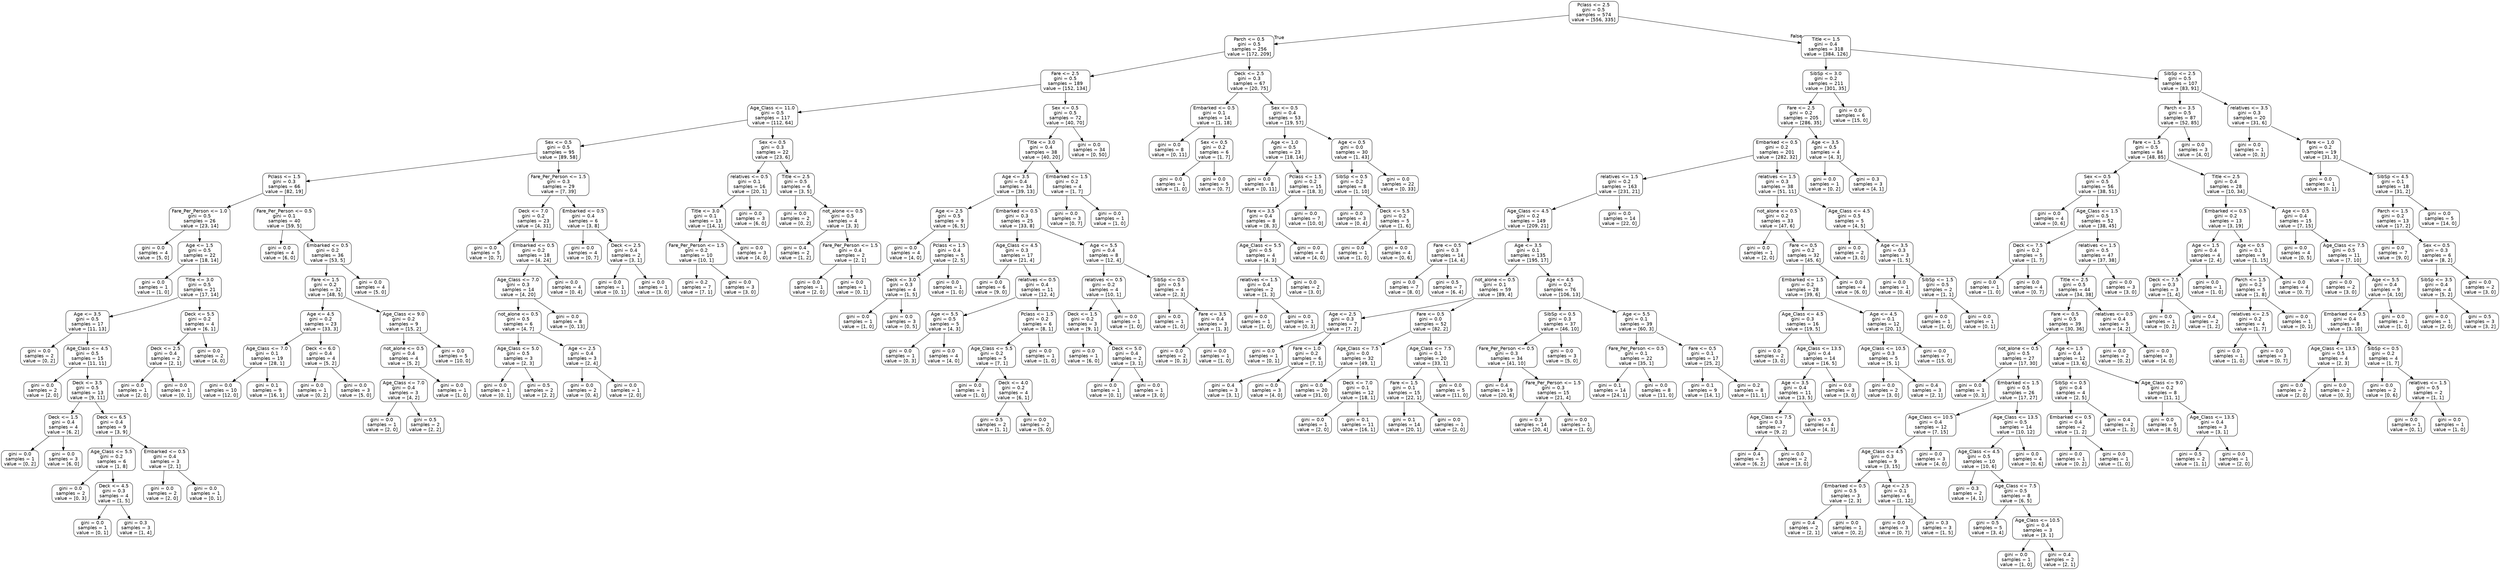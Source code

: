 digraph Tree {
node [shape=box, style="rounded", color="black", fontname=helvetica] ;
edge [fontname=helvetica] ;
0 [label="Pclass <= 2.5\ngini = 0.5\nsamples = 574\nvalue = [556, 335]"] ;
1 [label="Parch <= 0.5\ngini = 0.5\nsamples = 256\nvalue = [172, 209]"] ;
0 -> 1 [labeldistance=2.5, labelangle=45, headlabel="True"] ;
2 [label="Fare <= 2.5\ngini = 0.5\nsamples = 189\nvalue = [152, 134]"] ;
1 -> 2 ;
3 [label="Age_Class <= 11.0\ngini = 0.5\nsamples = 117\nvalue = [112, 64]"] ;
2 -> 3 ;
4 [label="Sex <= 0.5\ngini = 0.5\nsamples = 95\nvalue = [89, 58]"] ;
3 -> 4 ;
5 [label="Pclass <= 1.5\ngini = 0.3\nsamples = 66\nvalue = [82, 19]"] ;
4 -> 5 ;
6 [label="Fare_Per_Person <= 1.0\ngini = 0.5\nsamples = 26\nvalue = [23, 14]"] ;
5 -> 6 ;
7 [label="gini = 0.0\nsamples = 4\nvalue = [5, 0]"] ;
6 -> 7 ;
8 [label="Age <= 1.5\ngini = 0.5\nsamples = 22\nvalue = [18, 14]"] ;
6 -> 8 ;
9 [label="gini = 0.0\nsamples = 1\nvalue = [1, 0]"] ;
8 -> 9 ;
10 [label="Title <= 3.0\ngini = 0.5\nsamples = 21\nvalue = [17, 14]"] ;
8 -> 10 ;
11 [label="Age <= 3.5\ngini = 0.5\nsamples = 17\nvalue = [11, 13]"] ;
10 -> 11 ;
12 [label="gini = 0.0\nsamples = 2\nvalue = [0, 2]"] ;
11 -> 12 ;
13 [label="Age_Class <= 4.5\ngini = 0.5\nsamples = 15\nvalue = [11, 11]"] ;
11 -> 13 ;
14 [label="gini = 0.0\nsamples = 2\nvalue = [2, 0]"] ;
13 -> 14 ;
15 [label="Deck <= 3.5\ngini = 0.5\nsamples = 13\nvalue = [9, 11]"] ;
13 -> 15 ;
16 [label="Deck <= 1.5\ngini = 0.4\nsamples = 4\nvalue = [6, 2]"] ;
15 -> 16 ;
17 [label="gini = 0.0\nsamples = 1\nvalue = [0, 2]"] ;
16 -> 17 ;
18 [label="gini = 0.0\nsamples = 3\nvalue = [6, 0]"] ;
16 -> 18 ;
19 [label="Deck <= 6.5\ngini = 0.4\nsamples = 9\nvalue = [3, 9]"] ;
15 -> 19 ;
20 [label="Age_Class <= 5.5\ngini = 0.2\nsamples = 6\nvalue = [1, 8]"] ;
19 -> 20 ;
21 [label="gini = 0.0\nsamples = 2\nvalue = [0, 3]"] ;
20 -> 21 ;
22 [label="Deck <= 4.5\ngini = 0.3\nsamples = 4\nvalue = [1, 5]"] ;
20 -> 22 ;
23 [label="gini = 0.0\nsamples = 1\nvalue = [0, 1]"] ;
22 -> 23 ;
24 [label="gini = 0.3\nsamples = 3\nvalue = [1, 4]"] ;
22 -> 24 ;
25 [label="Embarked <= 0.5\ngini = 0.4\nsamples = 3\nvalue = [2, 1]"] ;
19 -> 25 ;
26 [label="gini = 0.0\nsamples = 2\nvalue = [2, 0]"] ;
25 -> 26 ;
27 [label="gini = 0.0\nsamples = 1\nvalue = [0, 1]"] ;
25 -> 27 ;
28 [label="Deck <= 5.5\ngini = 0.2\nsamples = 4\nvalue = [6, 1]"] ;
10 -> 28 ;
29 [label="Deck <= 2.5\ngini = 0.4\nsamples = 2\nvalue = [2, 1]"] ;
28 -> 29 ;
30 [label="gini = 0.0\nsamples = 1\nvalue = [2, 0]"] ;
29 -> 30 ;
31 [label="gini = 0.0\nsamples = 1\nvalue = [0, 1]"] ;
29 -> 31 ;
32 [label="gini = 0.0\nsamples = 2\nvalue = [4, 0]"] ;
28 -> 32 ;
33 [label="Fare_Per_Person <= 0.5\ngini = 0.1\nsamples = 40\nvalue = [59, 5]"] ;
5 -> 33 ;
34 [label="gini = 0.0\nsamples = 4\nvalue = [6, 0]"] ;
33 -> 34 ;
35 [label="Embarked <= 0.5\ngini = 0.2\nsamples = 36\nvalue = [53, 5]"] ;
33 -> 35 ;
36 [label="Fare <= 1.5\ngini = 0.2\nsamples = 32\nvalue = [48, 5]"] ;
35 -> 36 ;
37 [label="Age <= 4.5\ngini = 0.2\nsamples = 23\nvalue = [33, 3]"] ;
36 -> 37 ;
38 [label="Age_Class <= 7.0\ngini = 0.1\nsamples = 19\nvalue = [28, 1]"] ;
37 -> 38 ;
39 [label="gini = 0.0\nsamples = 10\nvalue = [12, 0]"] ;
38 -> 39 ;
40 [label="gini = 0.1\nsamples = 9\nvalue = [16, 1]"] ;
38 -> 40 ;
41 [label="Deck <= 6.0\ngini = 0.4\nsamples = 4\nvalue = [5, 2]"] ;
37 -> 41 ;
42 [label="gini = 0.0\nsamples = 1\nvalue = [0, 2]"] ;
41 -> 42 ;
43 [label="gini = 0.0\nsamples = 3\nvalue = [5, 0]"] ;
41 -> 43 ;
44 [label="Age_Class <= 9.0\ngini = 0.2\nsamples = 9\nvalue = [15, 2]"] ;
36 -> 44 ;
45 [label="not_alone <= 0.5\ngini = 0.4\nsamples = 4\nvalue = [5, 2]"] ;
44 -> 45 ;
46 [label="Age_Class <= 7.0\ngini = 0.4\nsamples = 3\nvalue = [4, 2]"] ;
45 -> 46 ;
47 [label="gini = 0.0\nsamples = 1\nvalue = [2, 0]"] ;
46 -> 47 ;
48 [label="gini = 0.5\nsamples = 2\nvalue = [2, 2]"] ;
46 -> 48 ;
49 [label="gini = 0.0\nsamples = 1\nvalue = [1, 0]"] ;
45 -> 49 ;
50 [label="gini = 0.0\nsamples = 5\nvalue = [10, 0]"] ;
44 -> 50 ;
51 [label="gini = 0.0\nsamples = 4\nvalue = [5, 0]"] ;
35 -> 51 ;
52 [label="Fare_Per_Person <= 1.5\ngini = 0.3\nsamples = 29\nvalue = [7, 39]"] ;
4 -> 52 ;
53 [label="Deck <= 7.0\ngini = 0.2\nsamples = 23\nvalue = [4, 31]"] ;
52 -> 53 ;
54 [label="gini = 0.0\nsamples = 5\nvalue = [0, 7]"] ;
53 -> 54 ;
55 [label="Embarked <= 0.5\ngini = 0.2\nsamples = 18\nvalue = [4, 24]"] ;
53 -> 55 ;
56 [label="Age_Class <= 7.0\ngini = 0.3\nsamples = 14\nvalue = [4, 20]"] ;
55 -> 56 ;
57 [label="not_alone <= 0.5\ngini = 0.5\nsamples = 6\nvalue = [4, 7]"] ;
56 -> 57 ;
58 [label="Age_Class <= 5.0\ngini = 0.5\nsamples = 3\nvalue = [2, 3]"] ;
57 -> 58 ;
59 [label="gini = 0.0\nsamples = 1\nvalue = [0, 1]"] ;
58 -> 59 ;
60 [label="gini = 0.5\nsamples = 2\nvalue = [2, 2]"] ;
58 -> 60 ;
61 [label="Age <= 2.5\ngini = 0.4\nsamples = 3\nvalue = [2, 4]"] ;
57 -> 61 ;
62 [label="gini = 0.0\nsamples = 2\nvalue = [0, 4]"] ;
61 -> 62 ;
63 [label="gini = 0.0\nsamples = 1\nvalue = [2, 0]"] ;
61 -> 63 ;
64 [label="gini = 0.0\nsamples = 8\nvalue = [0, 13]"] ;
56 -> 64 ;
65 [label="gini = 0.0\nsamples = 4\nvalue = [0, 4]"] ;
55 -> 65 ;
66 [label="Embarked <= 0.5\ngini = 0.4\nsamples = 6\nvalue = [3, 8]"] ;
52 -> 66 ;
67 [label="gini = 0.0\nsamples = 4\nvalue = [0, 7]"] ;
66 -> 67 ;
68 [label="Deck <= 2.5\ngini = 0.4\nsamples = 2\nvalue = [3, 1]"] ;
66 -> 68 ;
69 [label="gini = 0.0\nsamples = 1\nvalue = [0, 1]"] ;
68 -> 69 ;
70 [label="gini = 0.0\nsamples = 1\nvalue = [3, 0]"] ;
68 -> 70 ;
71 [label="Sex <= 0.5\ngini = 0.3\nsamples = 22\nvalue = [23, 6]"] ;
3 -> 71 ;
72 [label="relatives <= 0.5\ngini = 0.1\nsamples = 16\nvalue = [20, 1]"] ;
71 -> 72 ;
73 [label="Title <= 3.0\ngini = 0.1\nsamples = 13\nvalue = [14, 1]"] ;
72 -> 73 ;
74 [label="Fare_Per_Person <= 1.5\ngini = 0.2\nsamples = 10\nvalue = [10, 1]"] ;
73 -> 74 ;
75 [label="gini = 0.2\nsamples = 7\nvalue = [7, 1]"] ;
74 -> 75 ;
76 [label="gini = 0.0\nsamples = 3\nvalue = [3, 0]"] ;
74 -> 76 ;
77 [label="gini = 0.0\nsamples = 3\nvalue = [4, 0]"] ;
73 -> 77 ;
78 [label="gini = 0.0\nsamples = 3\nvalue = [6, 0]"] ;
72 -> 78 ;
79 [label="Title <= 2.5\ngini = 0.5\nsamples = 6\nvalue = [3, 5]"] ;
71 -> 79 ;
80 [label="gini = 0.0\nsamples = 2\nvalue = [0, 2]"] ;
79 -> 80 ;
81 [label="not_alone <= 0.5\ngini = 0.5\nsamples = 4\nvalue = [3, 3]"] ;
79 -> 81 ;
82 [label="gini = 0.4\nsamples = 2\nvalue = [1, 2]"] ;
81 -> 82 ;
83 [label="Fare_Per_Person <= 1.5\ngini = 0.4\nsamples = 2\nvalue = [2, 1]"] ;
81 -> 83 ;
84 [label="gini = 0.0\nsamples = 1\nvalue = [2, 0]"] ;
83 -> 84 ;
85 [label="gini = 0.0\nsamples = 1\nvalue = [0, 1]"] ;
83 -> 85 ;
86 [label="Sex <= 0.5\ngini = 0.5\nsamples = 72\nvalue = [40, 70]"] ;
2 -> 86 ;
87 [label="Title <= 3.0\ngini = 0.4\nsamples = 38\nvalue = [40, 20]"] ;
86 -> 87 ;
88 [label="Age <= 3.5\ngini = 0.4\nsamples = 34\nvalue = [39, 13]"] ;
87 -> 88 ;
89 [label="Age <= 2.5\ngini = 0.5\nsamples = 9\nvalue = [6, 5]"] ;
88 -> 89 ;
90 [label="gini = 0.0\nsamples = 4\nvalue = [4, 0]"] ;
89 -> 90 ;
91 [label="Pclass <= 1.5\ngini = 0.4\nsamples = 5\nvalue = [2, 5]"] ;
89 -> 91 ;
92 [label="Deck <= 3.0\ngini = 0.3\nsamples = 4\nvalue = [1, 5]"] ;
91 -> 92 ;
93 [label="gini = 0.0\nsamples = 1\nvalue = [1, 0]"] ;
92 -> 93 ;
94 [label="gini = 0.0\nsamples = 3\nvalue = [0, 5]"] ;
92 -> 94 ;
95 [label="gini = 0.0\nsamples = 1\nvalue = [1, 0]"] ;
91 -> 95 ;
96 [label="Embarked <= 0.5\ngini = 0.3\nsamples = 25\nvalue = [33, 8]"] ;
88 -> 96 ;
97 [label="Age_Class <= 4.5\ngini = 0.3\nsamples = 17\nvalue = [21, 4]"] ;
96 -> 97 ;
98 [label="gini = 0.0\nsamples = 6\nvalue = [9, 0]"] ;
97 -> 98 ;
99 [label="relatives <= 0.5\ngini = 0.4\nsamples = 11\nvalue = [12, 4]"] ;
97 -> 99 ;
100 [label="Age <= 5.5\ngini = 0.5\nsamples = 5\nvalue = [4, 3]"] ;
99 -> 100 ;
101 [label="gini = 0.0\nsamples = 1\nvalue = [0, 3]"] ;
100 -> 101 ;
102 [label="gini = 0.0\nsamples = 4\nvalue = [4, 0]"] ;
100 -> 102 ;
103 [label="Pclass <= 1.5\ngini = 0.2\nsamples = 6\nvalue = [8, 1]"] ;
99 -> 103 ;
104 [label="Age_Class <= 5.5\ngini = 0.2\nsamples = 5\nvalue = [7, 1]"] ;
103 -> 104 ;
105 [label="gini = 0.0\nsamples = 1\nvalue = [1, 0]"] ;
104 -> 105 ;
106 [label="Deck <= 4.0\ngini = 0.2\nsamples = 4\nvalue = [6, 1]"] ;
104 -> 106 ;
107 [label="gini = 0.5\nsamples = 2\nvalue = [1, 1]"] ;
106 -> 107 ;
108 [label="gini = 0.0\nsamples = 2\nvalue = [5, 0]"] ;
106 -> 108 ;
109 [label="gini = 0.0\nsamples = 1\nvalue = [1, 0]"] ;
103 -> 109 ;
110 [label="Age <= 5.5\ngini = 0.4\nsamples = 8\nvalue = [12, 4]"] ;
96 -> 110 ;
111 [label="relatives <= 0.5\ngini = 0.2\nsamples = 4\nvalue = [10, 1]"] ;
110 -> 111 ;
112 [label="Deck <= 1.5\ngini = 0.2\nsamples = 3\nvalue = [9, 1]"] ;
111 -> 112 ;
113 [label="gini = 0.0\nsamples = 1\nvalue = [6, 0]"] ;
112 -> 113 ;
114 [label="Deck <= 5.0\ngini = 0.4\nsamples = 2\nvalue = [3, 1]"] ;
112 -> 114 ;
115 [label="gini = 0.0\nsamples = 1\nvalue = [0, 1]"] ;
114 -> 115 ;
116 [label="gini = 0.0\nsamples = 1\nvalue = [3, 0]"] ;
114 -> 116 ;
117 [label="gini = 0.0\nsamples = 1\nvalue = [1, 0]"] ;
111 -> 117 ;
118 [label="SibSp <= 0.5\ngini = 0.5\nsamples = 4\nvalue = [2, 3]"] ;
110 -> 118 ;
119 [label="gini = 0.0\nsamples = 1\nvalue = [1, 0]"] ;
118 -> 119 ;
120 [label="Fare <= 3.5\ngini = 0.4\nsamples = 3\nvalue = [1, 3]"] ;
118 -> 120 ;
121 [label="gini = 0.0\nsamples = 2\nvalue = [0, 3]"] ;
120 -> 121 ;
122 [label="gini = 0.0\nsamples = 1\nvalue = [1, 0]"] ;
120 -> 122 ;
123 [label="Embarked <= 1.5\ngini = 0.2\nsamples = 4\nvalue = [1, 7]"] ;
87 -> 123 ;
124 [label="gini = 0.0\nsamples = 3\nvalue = [0, 7]"] ;
123 -> 124 ;
125 [label="gini = 0.0\nsamples = 1\nvalue = [1, 0]"] ;
123 -> 125 ;
126 [label="gini = 0.0\nsamples = 34\nvalue = [0, 50]"] ;
86 -> 126 ;
127 [label="Deck <= 2.5\ngini = 0.3\nsamples = 67\nvalue = [20, 75]"] ;
1 -> 127 ;
128 [label="Embarked <= 0.5\ngini = 0.1\nsamples = 14\nvalue = [1, 18]"] ;
127 -> 128 ;
129 [label="gini = 0.0\nsamples = 8\nvalue = [0, 11]"] ;
128 -> 129 ;
130 [label="Sex <= 0.5\ngini = 0.2\nsamples = 6\nvalue = [1, 7]"] ;
128 -> 130 ;
131 [label="gini = 0.0\nsamples = 1\nvalue = [1, 0]"] ;
130 -> 131 ;
132 [label="gini = 0.0\nsamples = 5\nvalue = [0, 7]"] ;
130 -> 132 ;
133 [label="Sex <= 0.5\ngini = 0.4\nsamples = 53\nvalue = [19, 57]"] ;
127 -> 133 ;
134 [label="Age <= 1.0\ngini = 0.5\nsamples = 23\nvalue = [18, 14]"] ;
133 -> 134 ;
135 [label="gini = 0.0\nsamples = 8\nvalue = [0, 11]"] ;
134 -> 135 ;
136 [label="Pclass <= 1.5\ngini = 0.2\nsamples = 15\nvalue = [18, 3]"] ;
134 -> 136 ;
137 [label="Fare <= 3.5\ngini = 0.4\nsamples = 8\nvalue = [8, 3]"] ;
136 -> 137 ;
138 [label="Age_Class <= 5.5\ngini = 0.5\nsamples = 4\nvalue = [4, 3]"] ;
137 -> 138 ;
139 [label="relatives <= 1.5\ngini = 0.4\nsamples = 2\nvalue = [1, 3]"] ;
138 -> 139 ;
140 [label="gini = 0.0\nsamples = 1\nvalue = [1, 0]"] ;
139 -> 140 ;
141 [label="gini = 0.0\nsamples = 1\nvalue = [0, 3]"] ;
139 -> 141 ;
142 [label="gini = 0.0\nsamples = 2\nvalue = [3, 0]"] ;
138 -> 142 ;
143 [label="gini = 0.0\nsamples = 4\nvalue = [4, 0]"] ;
137 -> 143 ;
144 [label="gini = 0.0\nsamples = 7\nvalue = [10, 0]"] ;
136 -> 144 ;
145 [label="Age <= 0.5\ngini = 0.0\nsamples = 30\nvalue = [1, 43]"] ;
133 -> 145 ;
146 [label="SibSp <= 0.5\ngini = 0.2\nsamples = 8\nvalue = [1, 10]"] ;
145 -> 146 ;
147 [label="gini = 0.0\nsamples = 3\nvalue = [0, 4]"] ;
146 -> 147 ;
148 [label="Deck <= 5.5\ngini = 0.2\nsamples = 5\nvalue = [1, 6]"] ;
146 -> 148 ;
149 [label="gini = 0.0\nsamples = 1\nvalue = [1, 0]"] ;
148 -> 149 ;
150 [label="gini = 0.0\nsamples = 4\nvalue = [0, 6]"] ;
148 -> 150 ;
151 [label="gini = 0.0\nsamples = 22\nvalue = [0, 33]"] ;
145 -> 151 ;
152 [label="Title <= 1.5\ngini = 0.4\nsamples = 318\nvalue = [384, 126]"] ;
0 -> 152 [labeldistance=2.5, labelangle=-45, headlabel="False"] ;
153 [label="SibSp <= 3.0\ngini = 0.2\nsamples = 211\nvalue = [301, 35]"] ;
152 -> 153 ;
154 [label="Fare <= 2.5\ngini = 0.2\nsamples = 205\nvalue = [286, 35]"] ;
153 -> 154 ;
155 [label="Embarked <= 0.5\ngini = 0.2\nsamples = 201\nvalue = [282, 32]"] ;
154 -> 155 ;
156 [label="relatives <= 1.5\ngini = 0.2\nsamples = 163\nvalue = [231, 21]"] ;
155 -> 156 ;
157 [label="Age_Class <= 4.5\ngini = 0.2\nsamples = 149\nvalue = [209, 21]"] ;
156 -> 157 ;
158 [label="Fare <= 0.5\ngini = 0.3\nsamples = 14\nvalue = [14, 4]"] ;
157 -> 158 ;
159 [label="gini = 0.0\nsamples = 7\nvalue = [8, 0]"] ;
158 -> 159 ;
160 [label="gini = 0.5\nsamples = 7\nvalue = [6, 4]"] ;
158 -> 160 ;
161 [label="Age <= 3.5\ngini = 0.1\nsamples = 135\nvalue = [195, 17]"] ;
157 -> 161 ;
162 [label="not_alone <= 0.5\ngini = 0.1\nsamples = 59\nvalue = [89, 4]"] ;
161 -> 162 ;
163 [label="Age <= 2.5\ngini = 0.3\nsamples = 7\nvalue = [7, 2]"] ;
162 -> 163 ;
164 [label="gini = 0.0\nsamples = 1\nvalue = [0, 1]"] ;
163 -> 164 ;
165 [label="Fare <= 1.0\ngini = 0.2\nsamples = 6\nvalue = [7, 1]"] ;
163 -> 165 ;
166 [label="gini = 0.4\nsamples = 3\nvalue = [3, 1]"] ;
165 -> 166 ;
167 [label="gini = 0.0\nsamples = 3\nvalue = [4, 0]"] ;
165 -> 167 ;
168 [label="Fare <= 0.5\ngini = 0.0\nsamples = 52\nvalue = [82, 2]"] ;
162 -> 168 ;
169 [label="Age_Class <= 7.5\ngini = 0.0\nsamples = 32\nvalue = [49, 1]"] ;
168 -> 169 ;
170 [label="gini = 0.0\nsamples = 20\nvalue = [31, 0]"] ;
169 -> 170 ;
171 [label="Deck <= 7.0\ngini = 0.1\nsamples = 12\nvalue = [18, 1]"] ;
169 -> 171 ;
172 [label="gini = 0.0\nsamples = 1\nvalue = [2, 0]"] ;
171 -> 172 ;
173 [label="gini = 0.1\nsamples = 11\nvalue = [16, 1]"] ;
171 -> 173 ;
174 [label="Age_Class <= 7.5\ngini = 0.1\nsamples = 20\nvalue = [33, 1]"] ;
168 -> 174 ;
175 [label="Fare <= 1.5\ngini = 0.1\nsamples = 15\nvalue = [22, 1]"] ;
174 -> 175 ;
176 [label="gini = 0.1\nsamples = 14\nvalue = [20, 1]"] ;
175 -> 176 ;
177 [label="gini = 0.0\nsamples = 1\nvalue = [2, 0]"] ;
175 -> 177 ;
178 [label="gini = 0.0\nsamples = 5\nvalue = [11, 0]"] ;
174 -> 178 ;
179 [label="Age <= 4.5\ngini = 0.2\nsamples = 76\nvalue = [106, 13]"] ;
161 -> 179 ;
180 [label="SibSp <= 0.5\ngini = 0.3\nsamples = 37\nvalue = [46, 10]"] ;
179 -> 180 ;
181 [label="Fare_Per_Person <= 0.5\ngini = 0.3\nsamples = 34\nvalue = [41, 10]"] ;
180 -> 181 ;
182 [label="gini = 0.4\nsamples = 19\nvalue = [20, 6]"] ;
181 -> 182 ;
183 [label="Fare_Per_Person <= 1.5\ngini = 0.3\nsamples = 15\nvalue = [21, 4]"] ;
181 -> 183 ;
184 [label="gini = 0.3\nsamples = 14\nvalue = [20, 4]"] ;
183 -> 184 ;
185 [label="gini = 0.0\nsamples = 1\nvalue = [1, 0]"] ;
183 -> 185 ;
186 [label="gini = 0.0\nsamples = 3\nvalue = [5, 0]"] ;
180 -> 186 ;
187 [label="Age <= 5.5\ngini = 0.1\nsamples = 39\nvalue = [60, 3]"] ;
179 -> 187 ;
188 [label="Fare_Per_Person <= 0.5\ngini = 0.1\nsamples = 22\nvalue = [35, 1]"] ;
187 -> 188 ;
189 [label="gini = 0.1\nsamples = 14\nvalue = [24, 1]"] ;
188 -> 189 ;
190 [label="gini = 0.0\nsamples = 8\nvalue = [11, 0]"] ;
188 -> 190 ;
191 [label="Fare <= 0.5\ngini = 0.1\nsamples = 17\nvalue = [25, 2]"] ;
187 -> 191 ;
192 [label="gini = 0.1\nsamples = 9\nvalue = [14, 1]"] ;
191 -> 192 ;
193 [label="gini = 0.2\nsamples = 8\nvalue = [11, 1]"] ;
191 -> 193 ;
194 [label="gini = 0.0\nsamples = 14\nvalue = [22, 0]"] ;
156 -> 194 ;
195 [label="relatives <= 1.5\ngini = 0.3\nsamples = 38\nvalue = [51, 11]"] ;
155 -> 195 ;
196 [label="not_alone <= 0.5\ngini = 0.2\nsamples = 33\nvalue = [47, 6]"] ;
195 -> 196 ;
197 [label="gini = 0.0\nsamples = 1\nvalue = [2, 0]"] ;
196 -> 197 ;
198 [label="Fare <= 0.5\ngini = 0.2\nsamples = 32\nvalue = [45, 6]"] ;
196 -> 198 ;
199 [label="Embarked <= 1.5\ngini = 0.2\nsamples = 28\nvalue = [39, 6]"] ;
198 -> 199 ;
200 [label="Age_Class <= 4.5\ngini = 0.3\nsamples = 16\nvalue = [19, 5]"] ;
199 -> 200 ;
201 [label="gini = 0.0\nsamples = 2\nvalue = [3, 0]"] ;
200 -> 201 ;
202 [label="Age_Class <= 13.5\ngini = 0.4\nsamples = 14\nvalue = [16, 5]"] ;
200 -> 202 ;
203 [label="Age <= 3.5\ngini = 0.4\nsamples = 11\nvalue = [13, 5]"] ;
202 -> 203 ;
204 [label="Age_Class <= 7.5\ngini = 0.3\nsamples = 7\nvalue = [9, 2]"] ;
203 -> 204 ;
205 [label="gini = 0.4\nsamples = 5\nvalue = [6, 2]"] ;
204 -> 205 ;
206 [label="gini = 0.0\nsamples = 2\nvalue = [3, 0]"] ;
204 -> 206 ;
207 [label="gini = 0.5\nsamples = 4\nvalue = [4, 3]"] ;
203 -> 207 ;
208 [label="gini = 0.0\nsamples = 3\nvalue = [3, 0]"] ;
202 -> 208 ;
209 [label="Age <= 4.5\ngini = 0.1\nsamples = 12\nvalue = [20, 1]"] ;
199 -> 209 ;
210 [label="Age_Class <= 10.5\ngini = 0.3\nsamples = 5\nvalue = [5, 1]"] ;
209 -> 210 ;
211 [label="gini = 0.0\nsamples = 2\nvalue = [3, 0]"] ;
210 -> 211 ;
212 [label="gini = 0.4\nsamples = 3\nvalue = [2, 1]"] ;
210 -> 212 ;
213 [label="gini = 0.0\nsamples = 7\nvalue = [15, 0]"] ;
209 -> 213 ;
214 [label="gini = 0.0\nsamples = 4\nvalue = [6, 0]"] ;
198 -> 214 ;
215 [label="Age_Class <= 4.5\ngini = 0.5\nsamples = 5\nvalue = [4, 5]"] ;
195 -> 215 ;
216 [label="gini = 0.0\nsamples = 2\nvalue = [3, 0]"] ;
215 -> 216 ;
217 [label="Age <= 3.5\ngini = 0.3\nsamples = 3\nvalue = [1, 5]"] ;
215 -> 217 ;
218 [label="gini = 0.0\nsamples = 1\nvalue = [0, 4]"] ;
217 -> 218 ;
219 [label="SibSp <= 1.5\ngini = 0.5\nsamples = 2\nvalue = [1, 1]"] ;
217 -> 219 ;
220 [label="gini = 0.0\nsamples = 1\nvalue = [1, 0]"] ;
219 -> 220 ;
221 [label="gini = 0.0\nsamples = 1\nvalue = [0, 1]"] ;
219 -> 221 ;
222 [label="Age <= 3.5\ngini = 0.5\nsamples = 4\nvalue = [4, 3]"] ;
154 -> 222 ;
223 [label="gini = 0.0\nsamples = 1\nvalue = [0, 2]"] ;
222 -> 223 ;
224 [label="gini = 0.3\nsamples = 3\nvalue = [4, 1]"] ;
222 -> 224 ;
225 [label="gini = 0.0\nsamples = 6\nvalue = [15, 0]"] ;
153 -> 225 ;
226 [label="SibSp <= 2.5\ngini = 0.5\nsamples = 107\nvalue = [83, 91]"] ;
152 -> 226 ;
227 [label="Parch <= 3.5\ngini = 0.5\nsamples = 87\nvalue = [52, 85]"] ;
226 -> 227 ;
228 [label="Fare <= 1.5\ngini = 0.5\nsamples = 84\nvalue = [48, 85]"] ;
227 -> 228 ;
229 [label="Sex <= 0.5\ngini = 0.5\nsamples = 56\nvalue = [38, 51]"] ;
228 -> 229 ;
230 [label="gini = 0.0\nsamples = 4\nvalue = [0, 6]"] ;
229 -> 230 ;
231 [label="Age_Class <= 1.5\ngini = 0.5\nsamples = 52\nvalue = [38, 45]"] ;
229 -> 231 ;
232 [label="Deck <= 7.5\ngini = 0.2\nsamples = 5\nvalue = [1, 7]"] ;
231 -> 232 ;
233 [label="gini = 0.0\nsamples = 1\nvalue = [1, 0]"] ;
232 -> 233 ;
234 [label="gini = 0.0\nsamples = 4\nvalue = [0, 7]"] ;
232 -> 234 ;
235 [label="relatives <= 1.5\ngini = 0.5\nsamples = 47\nvalue = [37, 38]"] ;
231 -> 235 ;
236 [label="Title <= 2.5\ngini = 0.5\nsamples = 44\nvalue = [34, 38]"] ;
235 -> 236 ;
237 [label="Fare <= 0.5\ngini = 0.5\nsamples = 39\nvalue = [30, 36]"] ;
236 -> 237 ;
238 [label="not_alone <= 0.5\ngini = 0.5\nsamples = 27\nvalue = [17, 30]"] ;
237 -> 238 ;
239 [label="gini = 0.0\nsamples = 1\nvalue = [0, 3]"] ;
238 -> 239 ;
240 [label="Embarked <= 1.5\ngini = 0.5\nsamples = 26\nvalue = [17, 27]"] ;
238 -> 240 ;
241 [label="Age_Class <= 10.5\ngini = 0.4\nsamples = 12\nvalue = [7, 15]"] ;
240 -> 241 ;
242 [label="Age_Class <= 4.5\ngini = 0.3\nsamples = 9\nvalue = [3, 15]"] ;
241 -> 242 ;
243 [label="Embarked <= 0.5\ngini = 0.5\nsamples = 3\nvalue = [2, 3]"] ;
242 -> 243 ;
244 [label="gini = 0.4\nsamples = 2\nvalue = [2, 1]"] ;
243 -> 244 ;
245 [label="gini = 0.0\nsamples = 1\nvalue = [0, 2]"] ;
243 -> 245 ;
246 [label="Age <= 2.5\ngini = 0.1\nsamples = 6\nvalue = [1, 12]"] ;
242 -> 246 ;
247 [label="gini = 0.0\nsamples = 3\nvalue = [0, 7]"] ;
246 -> 247 ;
248 [label="gini = 0.3\nsamples = 3\nvalue = [1, 5]"] ;
246 -> 248 ;
249 [label="gini = 0.0\nsamples = 3\nvalue = [4, 0]"] ;
241 -> 249 ;
250 [label="Age_Class <= 13.5\ngini = 0.5\nsamples = 14\nvalue = [10, 12]"] ;
240 -> 250 ;
251 [label="Age_Class <= 4.5\ngini = 0.5\nsamples = 10\nvalue = [10, 6]"] ;
250 -> 251 ;
252 [label="gini = 0.3\nsamples = 2\nvalue = [4, 1]"] ;
251 -> 252 ;
253 [label="Age_Class <= 7.5\ngini = 0.5\nsamples = 8\nvalue = [6, 5]"] ;
251 -> 253 ;
254 [label="gini = 0.5\nsamples = 5\nvalue = [3, 4]"] ;
253 -> 254 ;
255 [label="Age_Class <= 10.5\ngini = 0.4\nsamples = 3\nvalue = [3, 1]"] ;
253 -> 255 ;
256 [label="gini = 0.0\nsamples = 1\nvalue = [1, 0]"] ;
255 -> 256 ;
257 [label="gini = 0.4\nsamples = 2\nvalue = [2, 1]"] ;
255 -> 257 ;
258 [label="gini = 0.0\nsamples = 4\nvalue = [0, 6]"] ;
250 -> 258 ;
259 [label="Age <= 1.5\ngini = 0.4\nsamples = 12\nvalue = [13, 6]"] ;
237 -> 259 ;
260 [label="SibSp <= 0.5\ngini = 0.4\nsamples = 4\nvalue = [2, 5]"] ;
259 -> 260 ;
261 [label="Embarked <= 0.5\ngini = 0.4\nsamples = 2\nvalue = [1, 2]"] ;
260 -> 261 ;
262 [label="gini = 0.0\nsamples = 1\nvalue = [0, 2]"] ;
261 -> 262 ;
263 [label="gini = 0.0\nsamples = 1\nvalue = [1, 0]"] ;
261 -> 263 ;
264 [label="gini = 0.4\nsamples = 2\nvalue = [1, 3]"] ;
260 -> 264 ;
265 [label="Age_Class <= 9.0\ngini = 0.2\nsamples = 8\nvalue = [11, 1]"] ;
259 -> 265 ;
266 [label="gini = 0.0\nsamples = 5\nvalue = [8, 0]"] ;
265 -> 266 ;
267 [label="Age_Class <= 13.5\ngini = 0.4\nsamples = 3\nvalue = [3, 1]"] ;
265 -> 267 ;
268 [label="gini = 0.5\nsamples = 2\nvalue = [1, 1]"] ;
267 -> 268 ;
269 [label="gini = 0.0\nsamples = 1\nvalue = [2, 0]"] ;
267 -> 269 ;
270 [label="relatives <= 0.5\ngini = 0.4\nsamples = 5\nvalue = [4, 2]"] ;
236 -> 270 ;
271 [label="gini = 0.0\nsamples = 2\nvalue = [0, 2]"] ;
270 -> 271 ;
272 [label="gini = 0.0\nsamples = 3\nvalue = [4, 0]"] ;
270 -> 272 ;
273 [label="gini = 0.0\nsamples = 3\nvalue = [3, 0]"] ;
235 -> 273 ;
274 [label="Title <= 2.5\ngini = 0.4\nsamples = 28\nvalue = [10, 34]"] ;
228 -> 274 ;
275 [label="Embarked <= 0.5\ngini = 0.2\nsamples = 13\nvalue = [3, 19]"] ;
274 -> 275 ;
276 [label="Age <= 1.5\ngini = 0.4\nsamples = 4\nvalue = [2, 4]"] ;
275 -> 276 ;
277 [label="Deck <= 7.5\ngini = 0.3\nsamples = 3\nvalue = [1, 4]"] ;
276 -> 277 ;
278 [label="gini = 0.0\nsamples = 1\nvalue = [0, 2]"] ;
277 -> 278 ;
279 [label="gini = 0.4\nsamples = 2\nvalue = [1, 2]"] ;
277 -> 279 ;
280 [label="gini = 0.0\nsamples = 1\nvalue = [1, 0]"] ;
276 -> 280 ;
281 [label="Age <= 0.5\ngini = 0.1\nsamples = 9\nvalue = [1, 15]"] ;
275 -> 281 ;
282 [label="Parch <= 1.5\ngini = 0.2\nsamples = 5\nvalue = [1, 8]"] ;
281 -> 282 ;
283 [label="relatives <= 2.5\ngini = 0.2\nsamples = 4\nvalue = [1, 7]"] ;
282 -> 283 ;
284 [label="gini = 0.0\nsamples = 1\nvalue = [1, 0]"] ;
283 -> 284 ;
285 [label="gini = 0.0\nsamples = 3\nvalue = [0, 7]"] ;
283 -> 285 ;
286 [label="gini = 0.0\nsamples = 1\nvalue = [0, 1]"] ;
282 -> 286 ;
287 [label="gini = 0.0\nsamples = 4\nvalue = [0, 7]"] ;
281 -> 287 ;
288 [label="Age <= 0.5\ngini = 0.4\nsamples = 15\nvalue = [7, 15]"] ;
274 -> 288 ;
289 [label="gini = 0.0\nsamples = 4\nvalue = [0, 5]"] ;
288 -> 289 ;
290 [label="Age_Class <= 7.5\ngini = 0.5\nsamples = 11\nvalue = [7, 10]"] ;
288 -> 290 ;
291 [label="gini = 0.0\nsamples = 2\nvalue = [3, 0]"] ;
290 -> 291 ;
292 [label="Age <= 5.5\ngini = 0.4\nsamples = 9\nvalue = [4, 10]"] ;
290 -> 292 ;
293 [label="Embarked <= 0.5\ngini = 0.4\nsamples = 8\nvalue = [3, 10]"] ;
292 -> 293 ;
294 [label="Age_Class <= 13.5\ngini = 0.5\nsamples = 4\nvalue = [2, 3]"] ;
293 -> 294 ;
295 [label="gini = 0.0\nsamples = 2\nvalue = [2, 0]"] ;
294 -> 295 ;
296 [label="gini = 0.0\nsamples = 2\nvalue = [0, 3]"] ;
294 -> 296 ;
297 [label="SibSp <= 0.5\ngini = 0.2\nsamples = 4\nvalue = [1, 7]"] ;
293 -> 297 ;
298 [label="gini = 0.0\nsamples = 2\nvalue = [0, 6]"] ;
297 -> 298 ;
299 [label="relatives <= 1.5\ngini = 0.5\nsamples = 2\nvalue = [1, 1]"] ;
297 -> 299 ;
300 [label="gini = 0.0\nsamples = 1\nvalue = [0, 1]"] ;
299 -> 300 ;
301 [label="gini = 0.0\nsamples = 1\nvalue = [1, 0]"] ;
299 -> 301 ;
302 [label="gini = 0.0\nsamples = 1\nvalue = [1, 0]"] ;
292 -> 302 ;
303 [label="gini = 0.0\nsamples = 3\nvalue = [4, 0]"] ;
227 -> 303 ;
304 [label="relatives <= 3.5\ngini = 0.3\nsamples = 20\nvalue = [31, 6]"] ;
226 -> 304 ;
305 [label="gini = 0.0\nsamples = 1\nvalue = [0, 3]"] ;
304 -> 305 ;
306 [label="Fare <= 1.0\ngini = 0.2\nsamples = 19\nvalue = [31, 3]"] ;
304 -> 306 ;
307 [label="gini = 0.0\nsamples = 1\nvalue = [0, 1]"] ;
306 -> 307 ;
308 [label="SibSp <= 4.5\ngini = 0.1\nsamples = 18\nvalue = [31, 2]"] ;
306 -> 308 ;
309 [label="Parch <= 1.5\ngini = 0.2\nsamples = 13\nvalue = [17, 2]"] ;
308 -> 309 ;
310 [label="gini = 0.0\nsamples = 7\nvalue = [9, 0]"] ;
309 -> 310 ;
311 [label="Sex <= 0.5\ngini = 0.3\nsamples = 6\nvalue = [8, 2]"] ;
309 -> 311 ;
312 [label="SibSp <= 3.5\ngini = 0.4\nsamples = 4\nvalue = [5, 2]"] ;
311 -> 312 ;
313 [label="gini = 0.0\nsamples = 1\nvalue = [2, 0]"] ;
312 -> 313 ;
314 [label="gini = 0.5\nsamples = 3\nvalue = [3, 2]"] ;
312 -> 314 ;
315 [label="gini = 0.0\nsamples = 2\nvalue = [3, 0]"] ;
311 -> 315 ;
316 [label="gini = 0.0\nsamples = 5\nvalue = [14, 0]"] ;
308 -> 316 ;
}